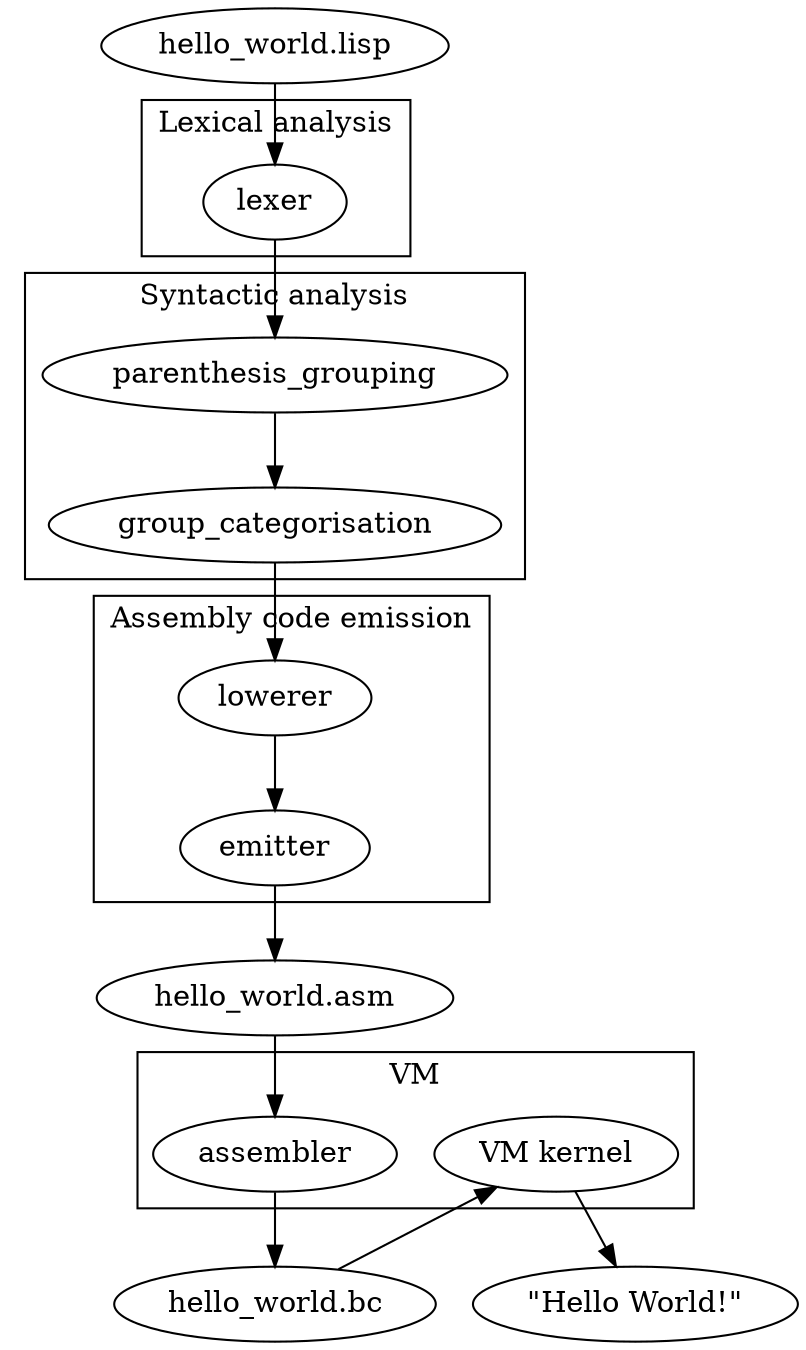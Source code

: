 digraph {
    subgraph cluster_1 {
        label="Lexical analysis";
        lexer;
    }

    subgraph cluster_2 {
        label="Syntactic analysis";
        parenthesis_grouping; group_categorisation;
    }

    subgraph cluster_3 {
        label="Assembly code emission";
        lowerer;
        emitter;
    }

    subgraph cluster_4 {
        label="VM";
        assembler;
        "VM kernel";
    }

    "hello_world.lisp" -> lexer;
    lexer -> parenthesis_grouping;
    parenthesis_grouping -> group_categorisation;
    group_categorisation -> lowerer;
    lowerer -> emitter;
    emitter -> "hello_world.asm";
    "hello_world.asm" -> assembler;
    assembler -> "hello_world.bc";
    "hello_world.bc" -> "VM kernel";
    "VM kernel" -> "\"Hello World!\"";
}
